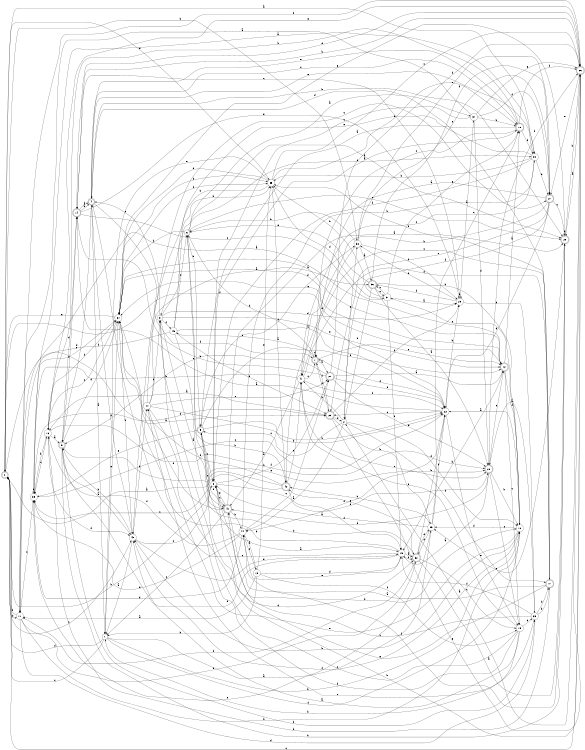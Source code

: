 digraph n37_10 {
__start0 [label="" shape="none"];

rankdir=LR;
size="8,5";

s0 [style="rounded,filled", color="black", fillcolor="white" shape="doublecircle", label="0"];
s1 [style="filled", color="black", fillcolor="white" shape="circle", label="1"];
s2 [style="filled", color="black", fillcolor="white" shape="circle", label="2"];
s3 [style="filled", color="black", fillcolor="white" shape="circle", label="3"];
s4 [style="rounded,filled", color="black", fillcolor="white" shape="doublecircle", label="4"];
s5 [style="rounded,filled", color="black", fillcolor="white" shape="doublecircle", label="5"];
s6 [style="filled", color="black", fillcolor="white" shape="circle", label="6"];
s7 [style="rounded,filled", color="black", fillcolor="white" shape="doublecircle", label="7"];
s8 [style="filled", color="black", fillcolor="white" shape="circle", label="8"];
s9 [style="rounded,filled", color="black", fillcolor="white" shape="doublecircle", label="9"];
s10 [style="filled", color="black", fillcolor="white" shape="circle", label="10"];
s11 [style="filled", color="black", fillcolor="white" shape="circle", label="11"];
s12 [style="rounded,filled", color="black", fillcolor="white" shape="doublecircle", label="12"];
s13 [style="filled", color="black", fillcolor="white" shape="circle", label="13"];
s14 [style="rounded,filled", color="black", fillcolor="white" shape="doublecircle", label="14"];
s15 [style="filled", color="black", fillcolor="white" shape="circle", label="15"];
s16 [style="filled", color="black", fillcolor="white" shape="circle", label="16"];
s17 [style="rounded,filled", color="black", fillcolor="white" shape="doublecircle", label="17"];
s18 [style="rounded,filled", color="black", fillcolor="white" shape="doublecircle", label="18"];
s19 [style="filled", color="black", fillcolor="white" shape="circle", label="19"];
s20 [style="rounded,filled", color="black", fillcolor="white" shape="doublecircle", label="20"];
s21 [style="rounded,filled", color="black", fillcolor="white" shape="doublecircle", label="21"];
s22 [style="filled", color="black", fillcolor="white" shape="circle", label="22"];
s23 [style="rounded,filled", color="black", fillcolor="white" shape="doublecircle", label="23"];
s24 [style="filled", color="black", fillcolor="white" shape="circle", label="24"];
s25 [style="filled", color="black", fillcolor="white" shape="circle", label="25"];
s26 [style="rounded,filled", color="black", fillcolor="white" shape="doublecircle", label="26"];
s27 [style="rounded,filled", color="black", fillcolor="white" shape="doublecircle", label="27"];
s28 [style="rounded,filled", color="black", fillcolor="white" shape="doublecircle", label="28"];
s29 [style="filled", color="black", fillcolor="white" shape="circle", label="29"];
s30 [style="filled", color="black", fillcolor="white" shape="circle", label="30"];
s31 [style="filled", color="black", fillcolor="white" shape="circle", label="31"];
s32 [style="rounded,filled", color="black", fillcolor="white" shape="doublecircle", label="32"];
s33 [style="filled", color="black", fillcolor="white" shape="circle", label="33"];
s34 [style="filled", color="black", fillcolor="white" shape="circle", label="34"];
s35 [style="filled", color="black", fillcolor="white" shape="circle", label="35"];
s36 [style="rounded,filled", color="black", fillcolor="white" shape="doublecircle", label="36"];
s37 [style="filled", color="black", fillcolor="white" shape="circle", label="37"];
s38 [style="filled", color="black", fillcolor="white" shape="circle", label="38"];
s39 [style="filled", color="black", fillcolor="white" shape="circle", label="39"];
s40 [style="rounded,filled", color="black", fillcolor="white" shape="doublecircle", label="40"];
s41 [style="filled", color="black", fillcolor="white" shape="circle", label="41"];
s42 [style="rounded,filled", color="black", fillcolor="white" shape="doublecircle", label="42"];
s43 [style="filled", color="black", fillcolor="white" shape="circle", label="43"];
s44 [style="filled", color="black", fillcolor="white" shape="circle", label="44"];
s45 [style="filled", color="black", fillcolor="white" shape="circle", label="45"];
s0 -> s23 [label="a"];
s0 -> s38 [label="b"];
s0 -> s43 [label="c"];
s0 -> s11 [label="d"];
s0 -> s35 [label="e"];
s0 -> s22 [label="f"];
s1 -> s29 [label="a"];
s1 -> s10 [label="b"];
s1 -> s0 [label="c"];
s1 -> s0 [label="d"];
s1 -> s34 [label="e"];
s1 -> s10 [label="f"];
s2 -> s44 [label="a"];
s2 -> s41 [label="b"];
s2 -> s5 [label="c"];
s2 -> s10 [label="d"];
s2 -> s38 [label="e"];
s2 -> s17 [label="f"];
s3 -> s40 [label="a"];
s3 -> s35 [label="b"];
s3 -> s4 [label="c"];
s3 -> s25 [label="d"];
s3 -> s12 [label="e"];
s3 -> s45 [label="f"];
s4 -> s1 [label="a"];
s4 -> s28 [label="b"];
s4 -> s18 [label="c"];
s4 -> s9 [label="d"];
s4 -> s30 [label="e"];
s4 -> s7 [label="f"];
s5 -> s15 [label="a"];
s5 -> s22 [label="b"];
s5 -> s8 [label="c"];
s5 -> s38 [label="d"];
s5 -> s39 [label="e"];
s5 -> s12 [label="f"];
s6 -> s37 [label="a"];
s6 -> s5 [label="b"];
s6 -> s40 [label="c"];
s6 -> s30 [label="d"];
s6 -> s28 [label="e"];
s6 -> s34 [label="f"];
s7 -> s21 [label="a"];
s7 -> s6 [label="b"];
s7 -> s45 [label="c"];
s7 -> s7 [label="d"];
s7 -> s12 [label="e"];
s7 -> s23 [label="f"];
s8 -> s18 [label="a"];
s8 -> s0 [label="b"];
s8 -> s40 [label="c"];
s8 -> s10 [label="d"];
s8 -> s20 [label="e"];
s8 -> s21 [label="f"];
s9 -> s43 [label="a"];
s9 -> s28 [label="b"];
s9 -> s14 [label="c"];
s9 -> s34 [label="d"];
s9 -> s20 [label="e"];
s9 -> s33 [label="f"];
s10 -> s22 [label="a"];
s10 -> s43 [label="b"];
s10 -> s31 [label="c"];
s10 -> s29 [label="d"];
s10 -> s24 [label="e"];
s10 -> s43 [label="f"];
s11 -> s12 [label="a"];
s11 -> s10 [label="b"];
s11 -> s39 [label="c"];
s11 -> s33 [label="d"];
s11 -> s32 [label="e"];
s11 -> s0 [label="f"];
s12 -> s18 [label="a"];
s12 -> s15 [label="b"];
s12 -> s19 [label="c"];
s12 -> s34 [label="d"];
s12 -> s34 [label="e"];
s12 -> s10 [label="f"];
s13 -> s11 [label="a"];
s13 -> s1 [label="b"];
s13 -> s44 [label="c"];
s13 -> s15 [label="d"];
s13 -> s35 [label="e"];
s13 -> s19 [label="f"];
s14 -> s4 [label="a"];
s14 -> s26 [label="b"];
s14 -> s31 [label="c"];
s14 -> s9 [label="d"];
s14 -> s25 [label="e"];
s14 -> s4 [label="f"];
s15 -> s32 [label="a"];
s15 -> s34 [label="b"];
s15 -> s4 [label="c"];
s15 -> s9 [label="d"];
s15 -> s44 [label="e"];
s15 -> s32 [label="f"];
s16 -> s9 [label="a"];
s16 -> s20 [label="b"];
s16 -> s39 [label="c"];
s16 -> s43 [label="d"];
s16 -> s26 [label="e"];
s16 -> s34 [label="f"];
s17 -> s40 [label="a"];
s17 -> s16 [label="b"];
s17 -> s41 [label="c"];
s17 -> s4 [label="d"];
s17 -> s8 [label="e"];
s17 -> s35 [label="f"];
s18 -> s5 [label="a"];
s18 -> s16 [label="b"];
s18 -> s7 [label="c"];
s18 -> s30 [label="d"];
s18 -> s4 [label="e"];
s18 -> s26 [label="f"];
s19 -> s43 [label="a"];
s19 -> s1 [label="b"];
s19 -> s3 [label="c"];
s19 -> s33 [label="d"];
s19 -> s41 [label="e"];
s19 -> s3 [label="f"];
s20 -> s15 [label="a"];
s20 -> s10 [label="b"];
s20 -> s19 [label="c"];
s20 -> s40 [label="d"];
s20 -> s12 [label="e"];
s20 -> s26 [label="f"];
s21 -> s12 [label="a"];
s21 -> s14 [label="b"];
s21 -> s9 [label="c"];
s21 -> s20 [label="d"];
s21 -> s22 [label="e"];
s21 -> s26 [label="f"];
s22 -> s14 [label="a"];
s22 -> s25 [label="b"];
s22 -> s23 [label="c"];
s22 -> s7 [label="d"];
s22 -> s19 [label="e"];
s22 -> s44 [label="f"];
s23 -> s16 [label="a"];
s23 -> s29 [label="b"];
s23 -> s7 [label="c"];
s23 -> s2 [label="d"];
s23 -> s26 [label="e"];
s23 -> s25 [label="f"];
s24 -> s36 [label="a"];
s24 -> s22 [label="b"];
s24 -> s27 [label="c"];
s24 -> s32 [label="d"];
s24 -> s21 [label="e"];
s24 -> s3 [label="f"];
s25 -> s37 [label="a"];
s25 -> s25 [label="b"];
s25 -> s14 [label="c"];
s25 -> s33 [label="d"];
s25 -> s38 [label="e"];
s25 -> s36 [label="f"];
s26 -> s2 [label="a"];
s26 -> s5 [label="b"];
s26 -> s0 [label="c"];
s26 -> s14 [label="d"];
s26 -> s27 [label="e"];
s26 -> s11 [label="f"];
s27 -> s7 [label="a"];
s27 -> s41 [label="b"];
s27 -> s28 [label="c"];
s27 -> s22 [label="d"];
s27 -> s23 [label="e"];
s27 -> s2 [label="f"];
s28 -> s26 [label="a"];
s28 -> s26 [label="b"];
s28 -> s29 [label="c"];
s28 -> s28 [label="d"];
s28 -> s34 [label="e"];
s28 -> s44 [label="f"];
s29 -> s8 [label="a"];
s29 -> s42 [label="b"];
s29 -> s18 [label="c"];
s29 -> s32 [label="d"];
s29 -> s39 [label="e"];
s29 -> s22 [label="f"];
s30 -> s0 [label="a"];
s30 -> s35 [label="b"];
s30 -> s41 [label="c"];
s30 -> s27 [label="d"];
s30 -> s3 [label="e"];
s30 -> s8 [label="f"];
s31 -> s25 [label="a"];
s31 -> s35 [label="b"];
s31 -> s36 [label="c"];
s31 -> s35 [label="d"];
s31 -> s18 [label="e"];
s31 -> s15 [label="f"];
s32 -> s28 [label="a"];
s32 -> s22 [label="b"];
s32 -> s19 [label="c"];
s32 -> s29 [label="d"];
s32 -> s42 [label="e"];
s32 -> s11 [label="f"];
s33 -> s20 [label="a"];
s33 -> s17 [label="b"];
s33 -> s40 [label="c"];
s33 -> s17 [label="d"];
s33 -> s24 [label="e"];
s33 -> s15 [label="f"];
s34 -> s12 [label="a"];
s34 -> s43 [label="b"];
s34 -> s16 [label="c"];
s34 -> s35 [label="d"];
s34 -> s0 [label="e"];
s34 -> s35 [label="f"];
s35 -> s42 [label="a"];
s35 -> s43 [label="b"];
s35 -> s26 [label="c"];
s35 -> s34 [label="d"];
s35 -> s1 [label="e"];
s35 -> s18 [label="f"];
s36 -> s20 [label="a"];
s36 -> s10 [label="b"];
s36 -> s31 [label="c"];
s36 -> s2 [label="d"];
s36 -> s6 [label="e"];
s36 -> s27 [label="f"];
s37 -> s11 [label="a"];
s37 -> s18 [label="b"];
s37 -> s8 [label="c"];
s37 -> s20 [label="d"];
s37 -> s26 [label="e"];
s37 -> s27 [label="f"];
s38 -> s36 [label="a"];
s38 -> s6 [label="b"];
s38 -> s27 [label="c"];
s38 -> s42 [label="d"];
s38 -> s27 [label="e"];
s38 -> s25 [label="f"];
s39 -> s30 [label="a"];
s39 -> s39 [label="b"];
s39 -> s22 [label="c"];
s39 -> s23 [label="d"];
s39 -> s34 [label="e"];
s39 -> s16 [label="f"];
s40 -> s28 [label="a"];
s40 -> s44 [label="b"];
s40 -> s1 [label="c"];
s40 -> s34 [label="d"];
s40 -> s8 [label="e"];
s40 -> s5 [label="f"];
s41 -> s40 [label="a"];
s41 -> s39 [label="b"];
s41 -> s7 [label="c"];
s41 -> s17 [label="d"];
s41 -> s20 [label="e"];
s41 -> s22 [label="f"];
s42 -> s0 [label="a"];
s42 -> s6 [label="b"];
s42 -> s39 [label="c"];
s42 -> s34 [label="d"];
s42 -> s41 [label="e"];
s42 -> s15 [label="f"];
s43 -> s1 [label="a"];
s43 -> s9 [label="b"];
s43 -> s8 [label="c"];
s43 -> s4 [label="d"];
s43 -> s15 [label="e"];
s43 -> s24 [label="f"];
s44 -> s13 [label="a"];
s44 -> s30 [label="b"];
s44 -> s21 [label="c"];
s44 -> s39 [label="d"];
s44 -> s39 [label="e"];
s44 -> s16 [label="f"];
s45 -> s22 [label="a"];
s45 -> s28 [label="b"];
s45 -> s6 [label="c"];
s45 -> s32 [label="d"];
s45 -> s23 [label="e"];
s45 -> s11 [label="f"];

}